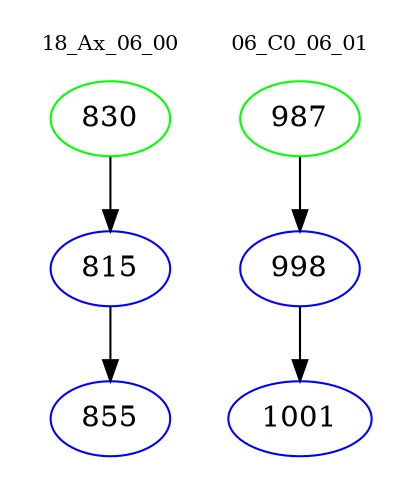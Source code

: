 digraph{
subgraph cluster_0 {
color = white
label = "18_Ax_06_00";
fontsize=10;
T0_830 [label="830", color="green"]
T0_830 -> T0_815 [color="black"]
T0_815 [label="815", color="blue"]
T0_815 -> T0_855 [color="black"]
T0_855 [label="855", color="blue"]
}
subgraph cluster_1 {
color = white
label = "06_C0_06_01";
fontsize=10;
T1_987 [label="987", color="green"]
T1_987 -> T1_998 [color="black"]
T1_998 [label="998", color="blue"]
T1_998 -> T1_1001 [color="black"]
T1_1001 [label="1001", color="blue"]
}
}
